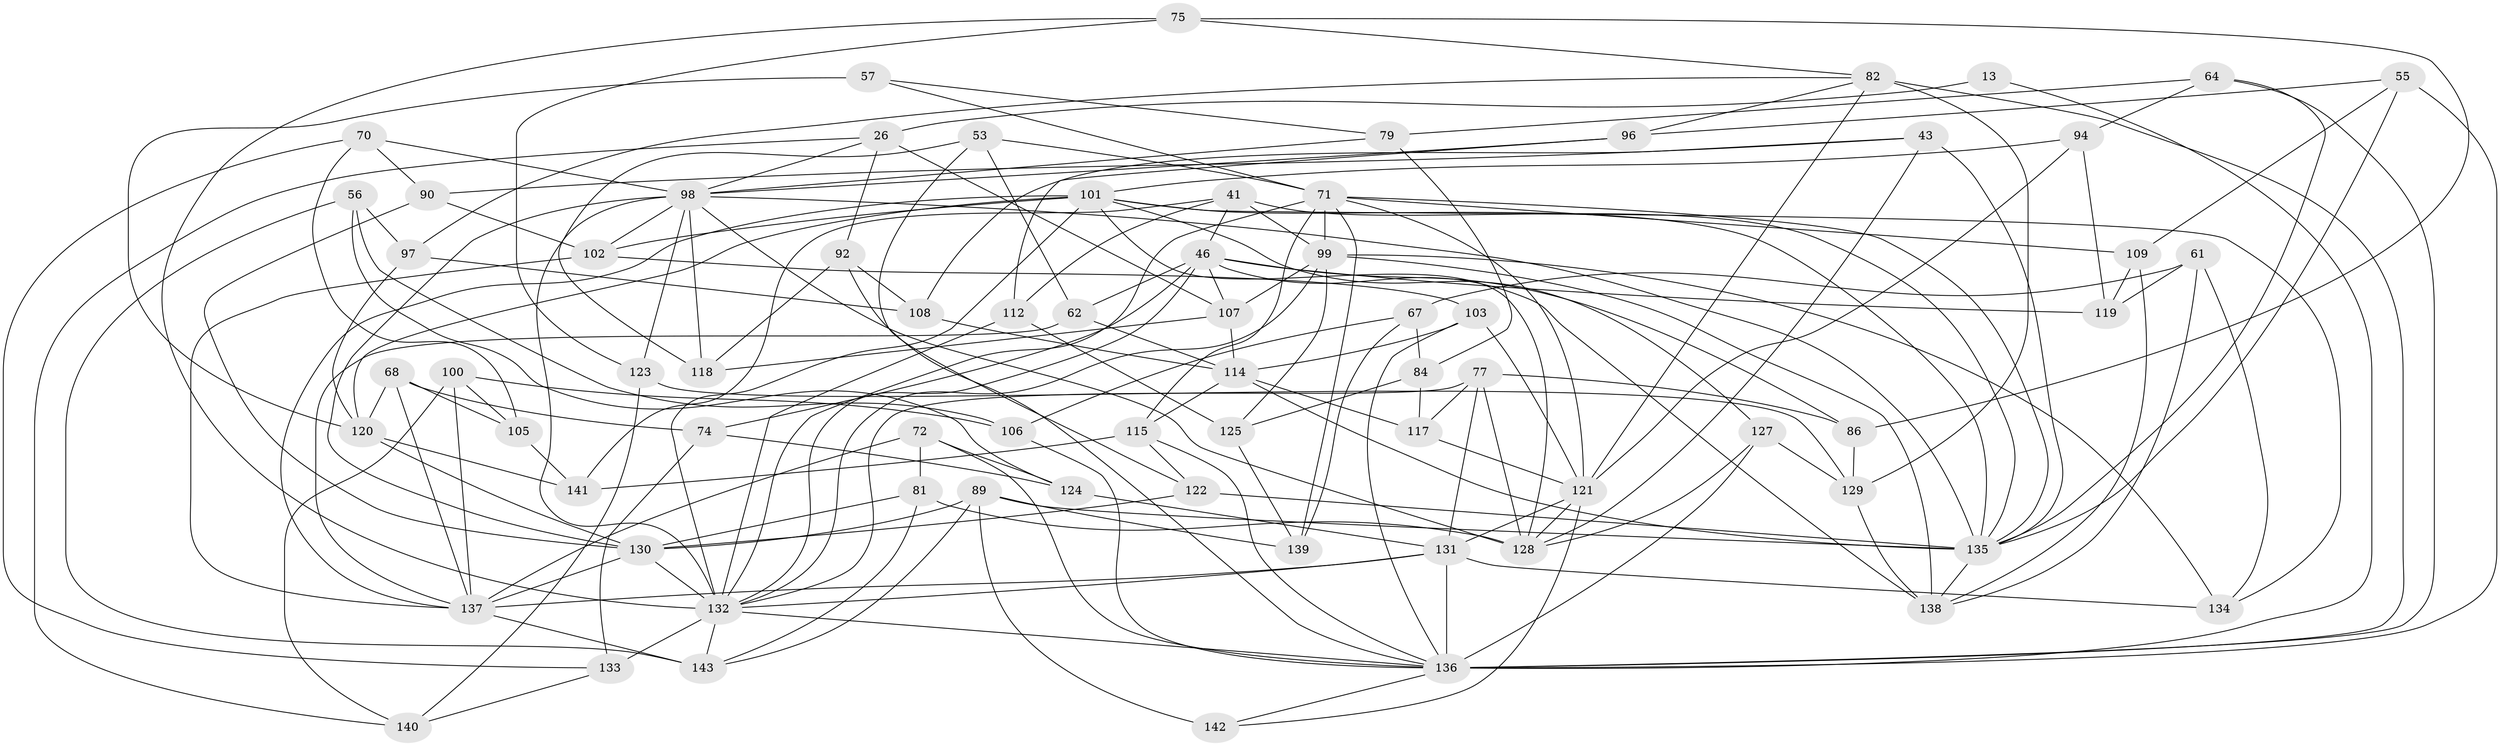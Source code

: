 // original degree distribution, {4: 1.0}
// Generated by graph-tools (version 1.1) at 2025/56/03/09/25 04:56:53]
// undirected, 71 vertices, 183 edges
graph export_dot {
graph [start="1"]
  node [color=gray90,style=filled];
  13;
  26 [super="+5"];
  41 [super="+39"];
  43;
  46 [super="+31+44"];
  53;
  55;
  56;
  57;
  61;
  62;
  64;
  67;
  68;
  70;
  71 [super="+48+59"];
  72;
  74;
  75;
  77 [super="+76"];
  79;
  81;
  82 [super="+54+65"];
  84;
  86;
  89 [super="+25"];
  90;
  92;
  94;
  96;
  97;
  98 [super="+3+32+24+17+22"];
  99 [super="+4+35+51"];
  100 [super="+69"];
  101 [super="+66+93"];
  102 [super="+83"];
  103;
  105;
  106;
  107 [super="+40"];
  108;
  109;
  112;
  114 [super="+12+52"];
  115 [super="+78"];
  117;
  118;
  119;
  120 [super="+14+45"];
  121 [super="+34+47"];
  122;
  123;
  124;
  125;
  127;
  128 [super="+38+49"];
  129 [super="+9"];
  130 [super="+28+110+42"];
  131 [super="+27+33"];
  132 [super="+30+95+111"];
  133 [super="+63"];
  134;
  135 [super="+116+126"];
  136 [super="+88+91+104"];
  137 [super="+29+113"];
  138 [super="+20+73"];
  139;
  140;
  141;
  142;
  143 [super="+85"];
  13 -- 26 [weight=2];
  13 -- 136 [weight=2];
  26 -- 140;
  26 -- 92;
  26 -- 98;
  26 -- 107;
  41 -- 112;
  41 -- 141;
  41 -- 99 [weight=2];
  41 -- 46;
  41 -- 135;
  43 -- 108;
  43 -- 135;
  43 -- 90;
  43 -- 128;
  46 -- 86;
  46 -- 138;
  46 -- 107;
  46 -- 62;
  46 -- 74;
  46 -- 132;
  46 -- 119;
  53 -- 122;
  53 -- 118;
  53 -- 62;
  53 -- 71;
  55 -- 109;
  55 -- 96;
  55 -- 135;
  55 -- 136;
  56 -- 106;
  56 -- 97;
  56 -- 124;
  56 -- 143;
  57 -- 79;
  57 -- 71;
  57 -- 120 [weight=2];
  61 -- 67;
  61 -- 119;
  61 -- 134;
  61 -- 138;
  62 -- 114;
  62 -- 137;
  64 -- 94;
  64 -- 79;
  64 -- 135;
  64 -- 136;
  67 -- 139;
  67 -- 84;
  67 -- 106;
  68 -- 105;
  68 -- 74;
  68 -- 120;
  68 -- 137;
  70 -- 105;
  70 -- 90;
  70 -- 98;
  70 -- 133;
  71 -- 99 [weight=2];
  71 -- 115 [weight=2];
  71 -- 121;
  71 -- 139;
  71 -- 135 [weight=2];
  71 -- 109;
  71 -- 132;
  72 -- 81;
  72 -- 124;
  72 -- 136;
  72 -- 137;
  74 -- 124;
  74 -- 133;
  75 -- 86;
  75 -- 123;
  75 -- 82;
  75 -- 132;
  77 -- 128;
  77 -- 131;
  77 -- 132 [weight=2];
  77 -- 117;
  77 -- 86;
  79 -- 84;
  79 -- 98;
  81 -- 143;
  81 -- 130;
  81 -- 128;
  82 -- 121;
  82 -- 136 [weight=2];
  82 -- 129 [weight=2];
  82 -- 97;
  82 -- 96;
  84 -- 125;
  84 -- 117;
  86 -- 129;
  89 -- 143;
  89 -- 142 [weight=2];
  89 -- 139;
  89 -- 135;
  89 -- 130;
  90 -- 102;
  90 -- 130;
  92 -- 118;
  92 -- 108;
  92 -- 136;
  94 -- 119;
  94 -- 101;
  94 -- 121;
  96 -- 112;
  96 -- 98;
  97 -- 108;
  97 -- 120;
  98 -- 118;
  98 -- 123;
  98 -- 128 [weight=2];
  98 -- 135 [weight=2];
  98 -- 102;
  98 -- 130 [weight=2];
  98 -- 132 [weight=3];
  99 -- 132;
  99 -- 107;
  99 -- 138 [weight=2];
  99 -- 134;
  99 -- 125;
  100 -- 140;
  100 -- 106;
  100 -- 105;
  100 -- 137 [weight=3];
  101 -- 120 [weight=2];
  101 -- 132 [weight=4];
  101 -- 134;
  101 -- 127;
  101 -- 135;
  101 -- 102 [weight=2];
  101 -- 137;
  101 -- 128;
  102 -- 103;
  102 -- 137;
  103 -- 114;
  103 -- 136;
  103 -- 121;
  105 -- 141;
  106 -- 136;
  107 -- 114 [weight=2];
  107 -- 118;
  108 -- 114;
  109 -- 119;
  109 -- 138;
  112 -- 125;
  112 -- 132;
  114 -- 117;
  114 -- 135;
  114 -- 115;
  115 -- 141;
  115 -- 122;
  115 -- 136;
  117 -- 121;
  120 -- 141;
  120 -- 130;
  121 -- 131;
  121 -- 142;
  121 -- 128;
  122 -- 130;
  122 -- 135;
  123 -- 129;
  123 -- 140;
  124 -- 131;
  125 -- 139;
  127 -- 129;
  127 -- 128;
  127 -- 136;
  129 -- 138;
  130 -- 137;
  130 -- 132 [weight=2];
  131 -- 136 [weight=2];
  131 -- 134;
  131 -- 137;
  131 -- 132;
  132 -- 133 [weight=3];
  132 -- 136;
  132 -- 143;
  133 -- 140;
  135 -- 138 [weight=2];
  136 -- 142;
  137 -- 143 [weight=2];
}
